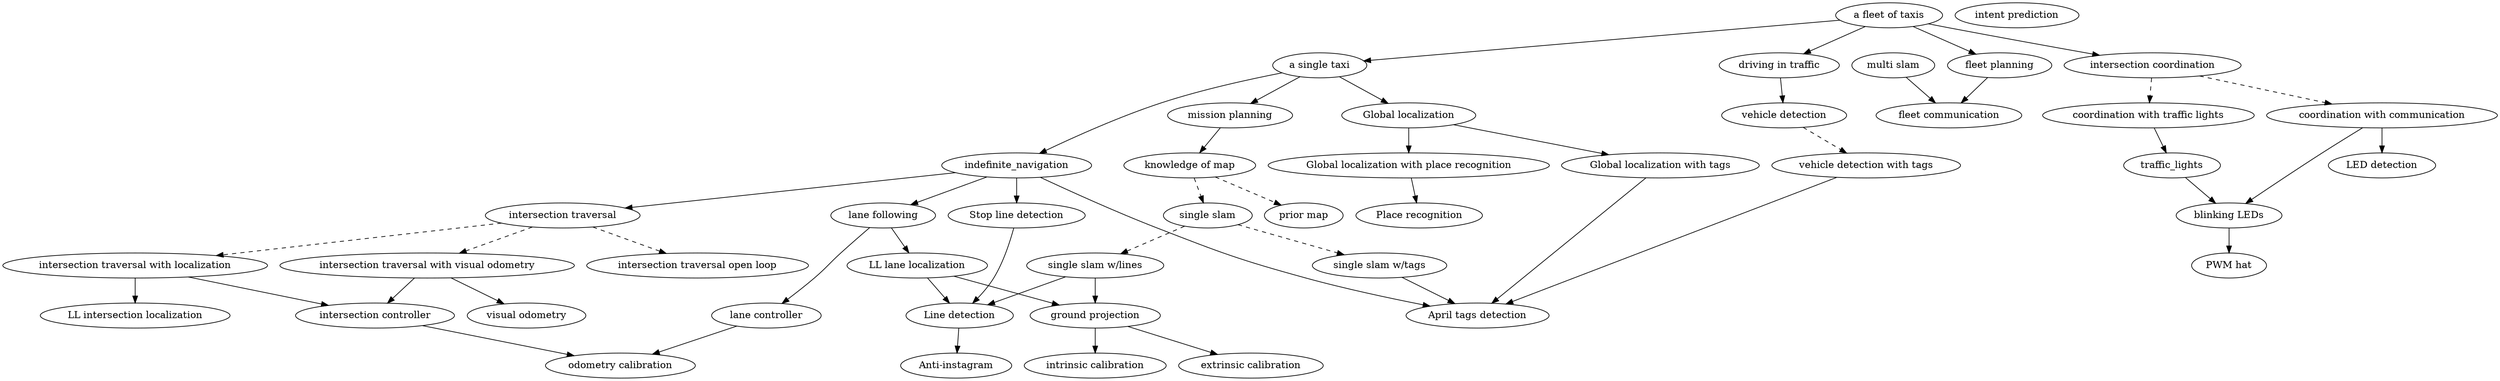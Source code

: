 digraph {

    fleet_planning [label="fleet planning"];
    lane_controller [label="lane controller"];

    fleet_comms [label="fleet communication"];
    odometry_calibration [label="odometry calibration"];

    lane_localization [label="LL lane localization"];

    intersection_localization [label="LL intersection localization"];
    intersection_controller [label="intersection controller"];

    stop_line_detection [label="Stop line detection"];

    april_tags_detection [label="April tags detection"];
    global_localization [label="Global localization"];

    global_localization_with_tags [label="Global localization with tags"];

    global_localization_with_place_recognition [label="Global localization with place recognition"];

    place_recognition [label="Place recognition"];



    extrinsic_calibration [label="extrinsic calibration"];
    intrinsic_calibration [label="intrinsic calibration"];

    intersection_coordination [label="intersection coordination"];

    intersection_coordination -> coordination_with_traffic_lights [style="dashed"];
    intersection_coordination -> coordination_with_communication [style="dashed"];

    coordination_with_traffic_lights [label="coordination with traffic lights"];

    traffic_lights [label="Existence of traffic lights"];
    coordination_with_traffic_lights -> traffic_lights;

    coordination_with_communication [label="coordination with communication"];

    coordination_with_communication -> led_detection;

    coordination_with_communication -> blinking_leds;


    line_detection [label="Line detection"];

    line_detection -> anti_instagram;

    anti_instagram [label="Anti-instagram"];

    led_detection [label="LED detection"];

    traffic_lights [label="traffic_lights"];

    traffic_lights -> blinking_leds;

    pwm_hat [label="PWM hat"] ;
    blinking_leds -> pwm_hat;

    blinking_leds [label="blinking LEDs"];

    driving_in_traffic [label="driving in traffic"];

    driving_in_traffic -> vehicle_detection;


    multi_slam [label="multi slam"];

    single_slam [label="single slam"];
    single_slam_lines [label="single slam w/lines"];

    single_slam_lines -> line_detection;
    single_slam_lines -> ground_projection;

    ground_projection [label="ground projection"];

    single_slam_tags [label="single slam w/tags"];

    single_slam_tags -> april_tags_detection;

    single_slam -> single_slam_lines [style=dashed];
    single_slam -> single_slam_tags [style=dashed];
    visual_odometry [label="visual odometry"];

    lane_following [label="lane following"];

    lane_following -> lane_localization;
    lane_following -> lane_controller;
    lane_controller -> odometry_calibration;

    lane_localization -> line_detection;

    lane_localization -> ground_projection;

    ground_projection -> extrinsic_calibration;
    ground_projection -> intrinsic_calibration;

    stop_line_detection -> line_detection;

    intersection_traversal [label="intersection traversal"];

    intersection_traversal_with_vo [label="intersection traversal with visual odometry"];
    intersection_traversal_open_loop [label="intersection traversal open loop"];
    intersection_traversal_with_localization [label="intersection traversal with localization"];


    intersection_traversal -> intersection_traversal_with_vo [style="dashed"];
    intersection_traversal -> intersection_traversal_open_loop [style="dashed"];
    intersection_traversal -> intersection_traversal_with_localization [style="dashed"];



    intersection_traversal_with_localization -> intersection_localization;
    intersection_traversal_with_localization -> intersection_controller;

    intersection_controller -> odometry_calibration;

    intersection_traversal_with_vo -> visual_odometry;

    intersection_traversal_with_vo -> intersection_controller;



    multi_car_taxi[label="a fleet of taxis"];

    multi_car_taxi -> single_car_taxi;
    multi_car_taxi -> fleet_planning;

    multi_car_taxi -> intersection_coordination;

    multi_car_taxi -> driving_in_traffic;
    fleet_planning -> fleet_comms;

    multi_slam -> fleet_comms;


    indefinite_navigation -> april_tags_detection;
    indefinite_navigation -> intersection_traversal;
    indefinite_navigation -> stop_line_detection;
    indefinite_navigation -> lane_following;

    single_car_taxi[label="a single taxi"];
    single_car_taxi -> indefinite_navigation ;
    single_car_taxi -> mission_planning;
    single_car_taxi -> global_localization;

    global_localization -> global_localization_with_tags;

    global_localization_with_tags -> april_tags_detection;

    global_localization -> global_localization_with_place_recognition;

    global_localization_with_place_recognition -> place_recognition;

    mission_planning -> knowledge_of_map;

    knowledge_of_map -> single_slam [style=dashed];

    knowledge_of_map -> prior_map [style=dashed];

    prior_map [label="prior map"];
    knowledge_of_map [label="knowledge of map"];

    mission_planning [label="mission planning"];
    vehicle_detection  [label="vehicle detection"];
    vehicle_detection_with_tags [label="vehicle detection with tags"];

    vehicle_detection -> vehicle_detection_with_tags [style=dashed];

    vehicle_detection_with_tags -> april_tags_detection;
    intent_prediction [label="intent prediction"];
}
